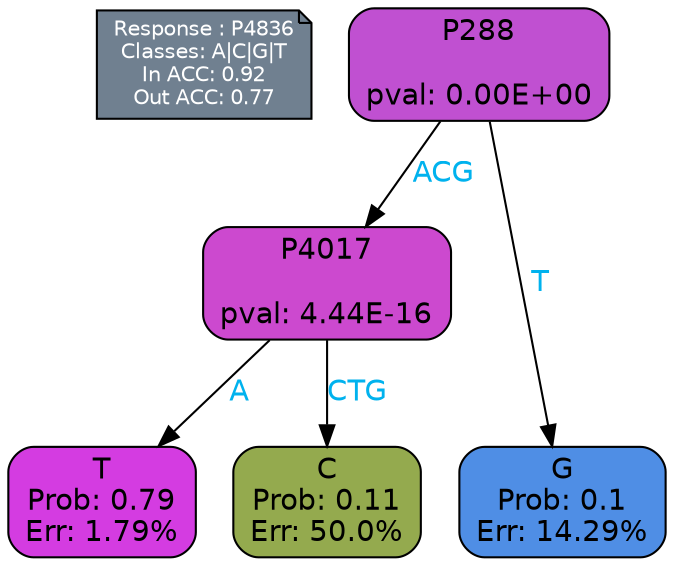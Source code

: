 digraph Tree {
node [shape=box, style="filled, rounded", color="black", fontname=helvetica] ;
graph [ranksep=equally, splines=polylines, bgcolor=transparent, dpi=600] ;
edge [fontname=helvetica] ;
LEGEND [label="Response : P4836
Classes: A|C|G|T
In ACC: 0.92
Out ACC: 0.77
",shape=note,align=left,style=filled,fillcolor="slategray",fontcolor="white",fontsize=10];1 [label="P288

pval: 0.00E+00", fillcolor="#c050d1"] ;
2 [label="P4017

pval: 4.44E-16", fillcolor="#cc49cf"] ;
3 [label="T
Prob: 0.79
Err: 1.79%", fillcolor="#d43ce1"] ;
4 [label="C
Prob: 0.11
Err: 50.0%", fillcolor="#94aa4e"] ;
5 [label="G
Prob: 0.1
Err: 14.29%", fillcolor="#4f8ee5"] ;
1 -> 2 [label="ACG",fontcolor=deepskyblue2] ;
1 -> 5 [label="T",fontcolor=deepskyblue2] ;
2 -> 3 [label="A",fontcolor=deepskyblue2] ;
2 -> 4 [label="CTG",fontcolor=deepskyblue2] ;
{rank = same; 3;4;5;}{rank = same; LEGEND;1;}}